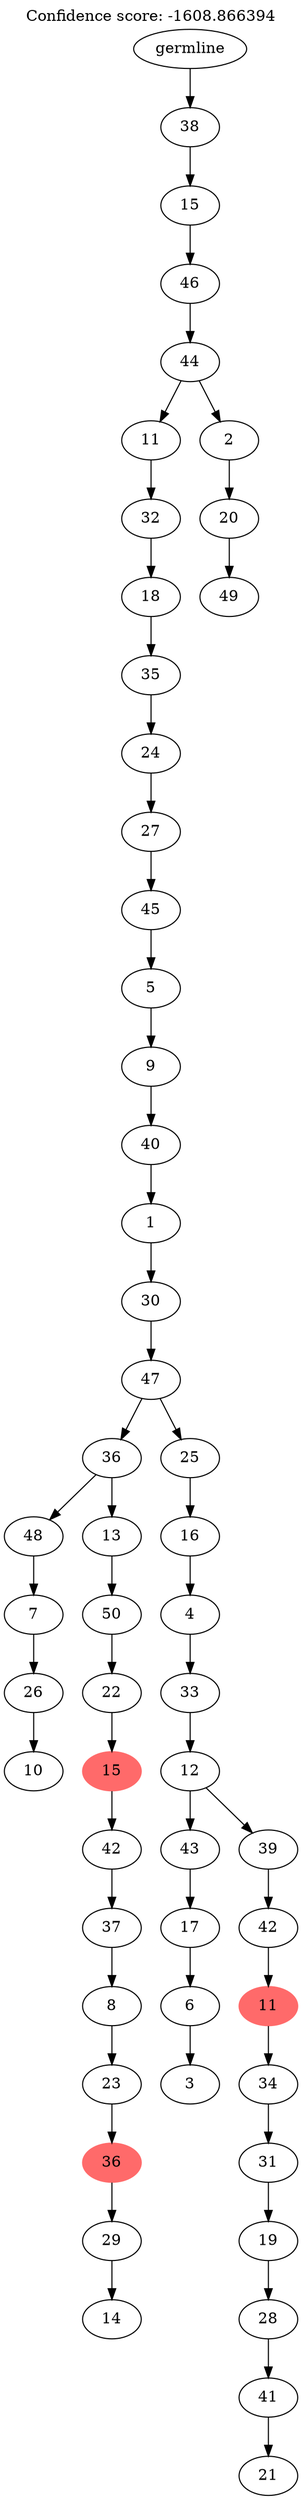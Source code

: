 digraph g {
	"53" -> "54";
	"54" [label="10"];
	"52" -> "53";
	"53" [label="26"];
	"51" -> "52";
	"52" [label="7"];
	"49" -> "50";
	"50" [label="14"];
	"48" -> "49";
	"49" [label="29"];
	"47" -> "48";
	"48" [color=indianred1, style=filled, label="36"];
	"46" -> "47";
	"47" [label="23"];
	"45" -> "46";
	"46" [label="8"];
	"44" -> "45";
	"45" [label="37"];
	"43" -> "44";
	"44" [label="42"];
	"42" -> "43";
	"43" [color=indianred1, style=filled, label="15"];
	"41" -> "42";
	"42" [label="22"];
	"40" -> "41";
	"41" [label="50"];
	"39" -> "40";
	"40" [label="13"];
	"39" -> "51";
	"51" [label="48"];
	"37" -> "38";
	"38" [label="3"];
	"36" -> "37";
	"37" [label="6"];
	"35" -> "36";
	"36" [label="17"];
	"33" -> "34";
	"34" [label="21"];
	"32" -> "33";
	"33" [label="41"];
	"31" -> "32";
	"32" [label="28"];
	"30" -> "31";
	"31" [label="19"];
	"29" -> "30";
	"30" [label="31"];
	"28" -> "29";
	"29" [label="34"];
	"27" -> "28";
	"28" [color=indianred1, style=filled, label="11"];
	"26" -> "27";
	"27" [label="42"];
	"25" -> "26";
	"26" [label="39"];
	"25" -> "35";
	"35" [label="43"];
	"24" -> "25";
	"25" [label="12"];
	"23" -> "24";
	"24" [label="33"];
	"22" -> "23";
	"23" [label="4"];
	"21" -> "22";
	"22" [label="16"];
	"20" -> "21";
	"21" [label="25"];
	"20" -> "39";
	"39" [label="36"];
	"19" -> "20";
	"20" [label="47"];
	"18" -> "19";
	"19" [label="30"];
	"17" -> "18";
	"18" [label="1"];
	"16" -> "17";
	"17" [label="40"];
	"15" -> "16";
	"16" [label="9"];
	"14" -> "15";
	"15" [label="5"];
	"13" -> "14";
	"14" [label="45"];
	"12" -> "13";
	"13" [label="27"];
	"11" -> "12";
	"12" [label="24"];
	"10" -> "11";
	"11" [label="35"];
	"9" -> "10";
	"10" [label="18"];
	"8" -> "9";
	"9" [label="32"];
	"6" -> "7";
	"7" [label="49"];
	"5" -> "6";
	"6" [label="20"];
	"4" -> "5";
	"5" [label="2"];
	"4" -> "8";
	"8" [label="11"];
	"3" -> "4";
	"4" [label="44"];
	"2" -> "3";
	"3" [label="46"];
	"1" -> "2";
	"2" [label="15"];
	"0" -> "1";
	"1" [label="38"];
	"0" [label="germline"];
	labelloc="t";
	label="Confidence score: -1608.866394";
}

